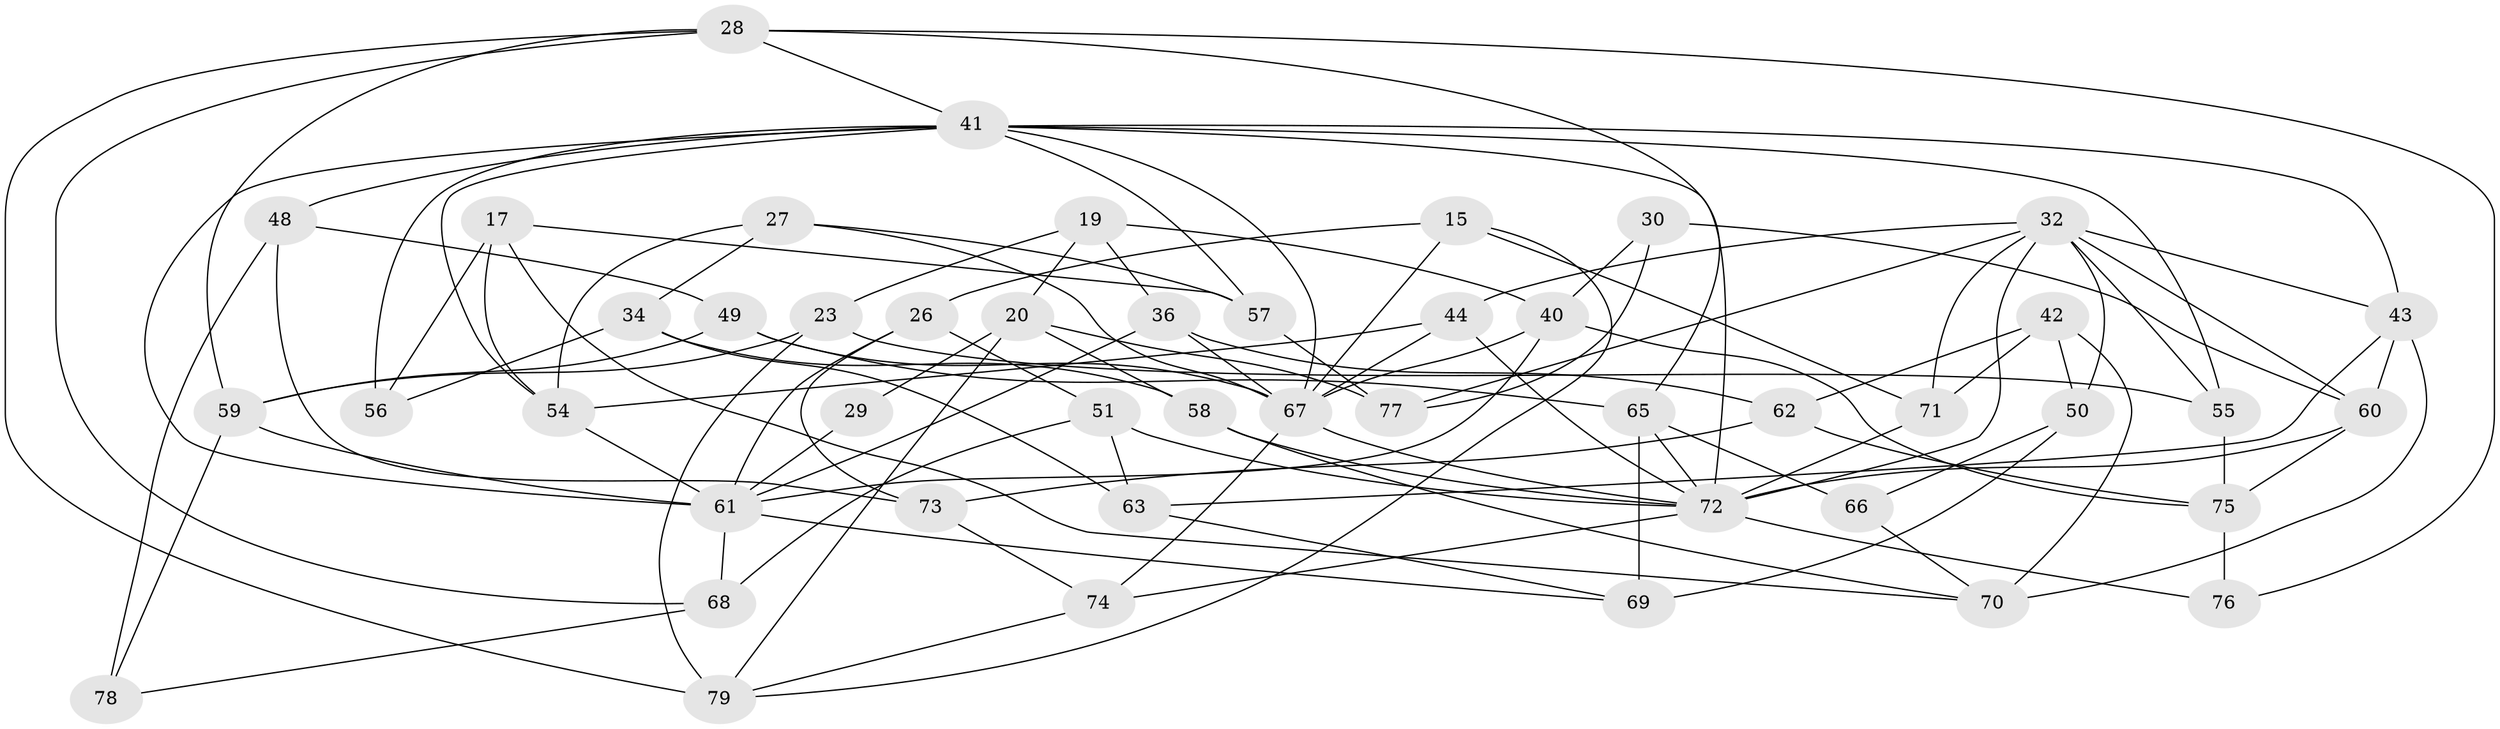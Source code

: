 // original degree distribution, {4: 1.0}
// Generated by graph-tools (version 1.1) at 2025/04/03/04/25 22:04:05]
// undirected, 47 vertices, 110 edges
graph export_dot {
graph [start="1"]
  node [color=gray90,style=filled];
  15;
  17;
  19;
  20 [super="+16"];
  23;
  26;
  27;
  28 [super="+18"];
  29;
  30;
  32 [super="+24"];
  34;
  36;
  40 [super="+9+37"];
  41 [super="+8+25"];
  42;
  43 [super="+12"];
  44;
  48;
  49;
  50;
  51;
  54 [super="+38"];
  55;
  56;
  57;
  58;
  59 [super="+31"];
  60 [super="+47"];
  61 [super="+3+35+45"];
  62;
  63;
  65 [super="+22"];
  66;
  67 [super="+52"];
  68;
  69;
  70 [super="+53"];
  71;
  72 [super="+4+13+39+64"];
  73;
  74;
  75 [super="+33"];
  76;
  77;
  78;
  79 [super="+46"];
  15 -- 71;
  15 -- 79;
  15 -- 26;
  15 -- 67;
  17 -- 56;
  17 -- 70;
  17 -- 57;
  17 -- 54;
  19 -- 20;
  19 -- 36;
  19 -- 23;
  19 -- 40;
  20 -- 77;
  20 -- 29 [weight=2];
  20 -- 58;
  20 -- 79;
  23 -- 79;
  23 -- 55;
  23 -- 59;
  26 -- 51;
  26 -- 73;
  26 -- 61;
  27 -- 57;
  27 -- 54;
  27 -- 34;
  27 -- 67;
  28 -- 41 [weight=2];
  28 -- 76;
  28 -- 65;
  28 -- 68;
  28 -- 59;
  28 -- 79 [weight=2];
  29 -- 61 [weight=2];
  30 -- 40 [weight=2];
  30 -- 60;
  30 -- 77;
  32 -- 55;
  32 -- 43;
  32 -- 50;
  32 -- 71;
  32 -- 72;
  32 -- 44;
  32 -- 77;
  32 -- 60;
  34 -- 63;
  34 -- 56;
  34 -- 58;
  36 -- 62;
  36 -- 61;
  36 -- 67;
  40 -- 67 [weight=2];
  40 -- 75;
  40 -- 61 [weight=2];
  41 -- 56 [weight=2];
  41 -- 48;
  41 -- 72 [weight=3];
  41 -- 54;
  41 -- 55;
  41 -- 57;
  41 -- 61;
  41 -- 67;
  41 -- 43;
  42 -- 50;
  42 -- 71;
  42 -- 62;
  42 -- 70;
  43 -- 70 [weight=2];
  43 -- 60;
  43 -- 63;
  44 -- 67;
  44 -- 54;
  44 -- 72;
  48 -- 49;
  48 -- 78;
  48 -- 73;
  49 -- 65;
  49 -- 59;
  49 -- 67;
  50 -- 66;
  50 -- 69;
  51 -- 68;
  51 -- 63;
  51 -- 72;
  54 -- 61 [weight=2];
  55 -- 75;
  57 -- 77;
  58 -- 70;
  58 -- 72;
  59 -- 61;
  59 -- 78 [weight=2];
  60 -- 72 [weight=2];
  60 -- 75;
  61 -- 68;
  61 -- 69;
  62 -- 73;
  62 -- 75;
  63 -- 69;
  65 -- 69;
  65 -- 66 [weight=2];
  65 -- 72;
  66 -- 70;
  67 -- 72;
  67 -- 74;
  68 -- 78;
  71 -- 72;
  72 -- 76;
  72 -- 74;
  73 -- 74;
  74 -- 79;
  75 -- 76 [weight=2];
}
